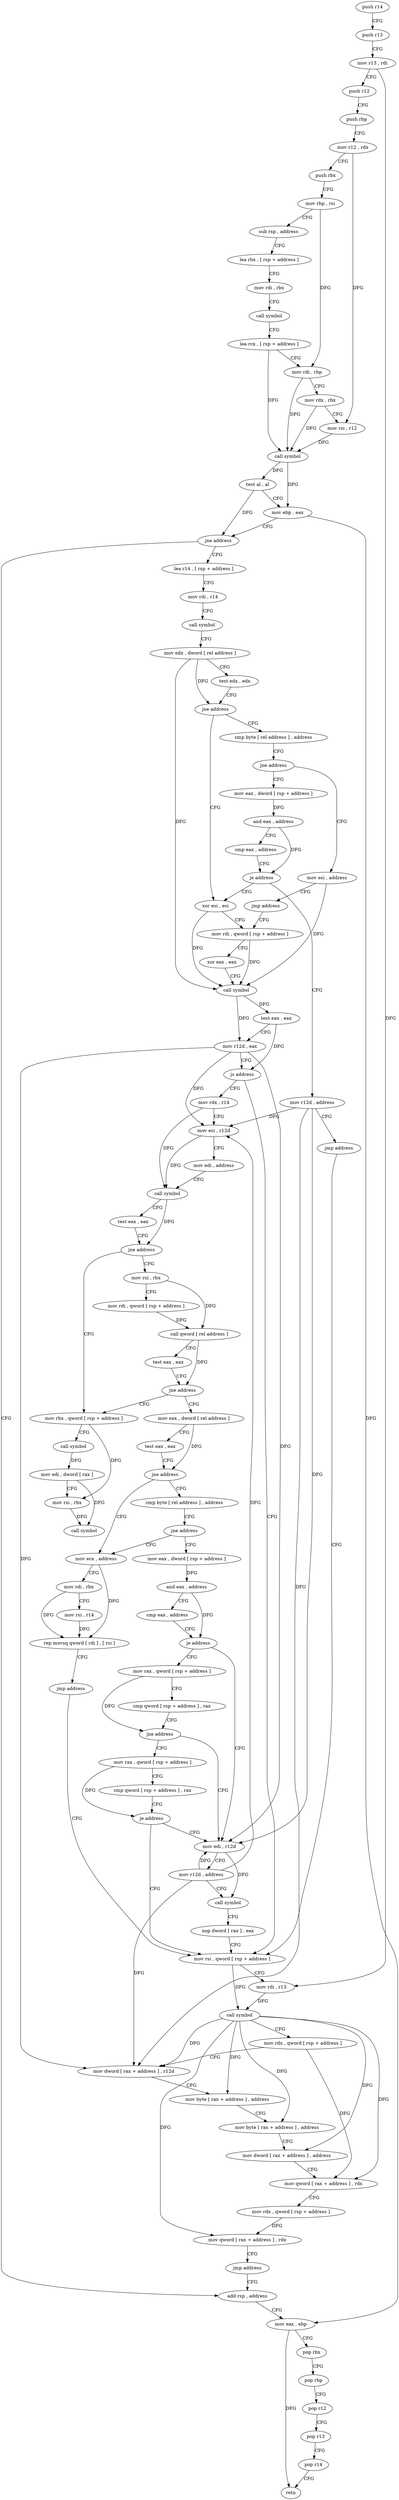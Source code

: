 digraph "func" {
"4246336" [label = "push r14" ]
"4246338" [label = "push r13" ]
"4246340" [label = "mov r13 , rdi" ]
"4246343" [label = "push r12" ]
"4246345" [label = "push rbp" ]
"4246346" [label = "mov r12 , rdx" ]
"4246349" [label = "push rbx" ]
"4246350" [label = "mov rbp , rsi" ]
"4246353" [label = "sub rsp , address" ]
"4246360" [label = "lea rbx , [ rsp + address ]" ]
"4246365" [label = "mov rdi , rbx" ]
"4246368" [label = "call symbol" ]
"4246373" [label = "lea rcx , [ rsp + address ]" ]
"4246378" [label = "mov rdi , rbp" ]
"4246381" [label = "mov rdx , rbx" ]
"4246384" [label = "mov rsi , r12" ]
"4246387" [label = "call symbol" ]
"4246392" [label = "test al , al" ]
"4246394" [label = "mov ebp , eax" ]
"4246396" [label = "jne address" ]
"4246416" [label = "lea r14 , [ rsp + address ]" ]
"4246398" [label = "add rsp , address" ]
"4246424" [label = "mov rdi , r14" ]
"4246427" [label = "call symbol" ]
"4246432" [label = "mov edx , dword [ rel address ]" ]
"4246438" [label = "test edx , edx" ]
"4246440" [label = "jne address" ]
"4246475" [label = "xor esi , esi" ]
"4246442" [label = "cmp byte [ rel address ] , address" ]
"4246405" [label = "mov eax , ebp" ]
"4246407" [label = "pop rbx" ]
"4246408" [label = "pop rbp" ]
"4246409" [label = "pop r12" ]
"4246411" [label = "pop r13" ]
"4246413" [label = "pop r14" ]
"4246415" [label = "retn" ]
"4246477" [label = "mov rdi , qword [ rsp + address ]" ]
"4246449" [label = "jne address" ]
"4246704" [label = "mov esi , address" ]
"4246455" [label = "mov eax , dword [ rsp + address ]" ]
"4246640" [label = "mov rsi , qword [ rsp + address ]" ]
"4246645" [label = "mov rdi , r13" ]
"4246648" [label = "call symbol" ]
"4246653" [label = "mov rdx , qword [ rsp + address ]" ]
"4246658" [label = "mov dword [ rax + address ] , r12d" ]
"4246662" [label = "mov byte [ rax + address ] , address" ]
"4246666" [label = "mov byte [ rax + address ] , address" ]
"4246670" [label = "mov dword [ rax + address ] , address" ]
"4246677" [label = "mov qword [ rax + address ] , rdx" ]
"4246681" [label = "mov rdx , qword [ rsp + address ]" ]
"4246686" [label = "mov qword [ rax + address ] , rdx" ]
"4246690" [label = "jmp address" ]
"4246500" [label = "mov rdx , r14" ]
"4246503" [label = "mov esi , r12d" ]
"4246506" [label = "mov edi , address" ]
"4246511" [label = "call symbol" ]
"4246516" [label = "test eax , eax" ]
"4246518" [label = "jne address" ]
"4246744" [label = "mov rbx , qword [ rsp + address ]" ]
"4246524" [label = "mov rsi , rbx" ]
"4246709" [label = "jmp address" ]
"4246459" [label = "and eax , address" ]
"4246464" [label = "cmp eax , address" ]
"4246469" [label = "je address" ]
"4246736" [label = "mov r12d , address" ]
"4246749" [label = "call symbol" ]
"4246754" [label = "mov edi , dword [ rax ]" ]
"4246756" [label = "mov rsi , rbx" ]
"4246759" [label = "call symbol" ]
"4246527" [label = "mov rdi , qword [ rsp + address ]" ]
"4246532" [label = "call qword [ rel address ]" ]
"4246538" [label = "test eax , eax" ]
"4246540" [label = "jne address" ]
"4246546" [label = "mov eax , dword [ rel address ]" ]
"4246482" [label = "xor eax , eax" ]
"4246484" [label = "call symbol" ]
"4246489" [label = "test eax , eax" ]
"4246491" [label = "mov r12d , eax" ]
"4246494" [label = "js address" ]
"4246742" [label = "jmp address" ]
"4246552" [label = "test eax , eax" ]
"4246554" [label = "jne address" ]
"4246720" [label = "mov ecx , address" ]
"4246560" [label = "cmp byte [ rel address ] , address" ]
"4246725" [label = "mov rdi , rbx" ]
"4246728" [label = "mov rsi , r14" ]
"4246731" [label = "rep movsq qword [ rdi ] , [ rsi ]" ]
"4246734" [label = "jmp address" ]
"4246567" [label = "jne address" ]
"4246573" [label = "mov eax , dword [ rsp + address ]" ]
"4246577" [label = "and eax , address" ]
"4246582" [label = "cmp eax , address" ]
"4246587" [label = "je address" ]
"4246619" [label = "mov edi , r12d" ]
"4246589" [label = "mov rax , qword [ rsp + address ]" ]
"4246622" [label = "mov r12d , address" ]
"4246628" [label = "call symbol" ]
"4246633" [label = "nop dword [ rax ] , eax" ]
"4246597" [label = "cmp qword [ rsp + address ] , rax" ]
"4246602" [label = "jne address" ]
"4246604" [label = "mov rax , qword [ rsp + address ]" ]
"4246612" [label = "cmp qword [ rsp + address ] , rax" ]
"4246617" [label = "je address" ]
"4246336" -> "4246338" [ label = "CFG" ]
"4246338" -> "4246340" [ label = "CFG" ]
"4246340" -> "4246343" [ label = "CFG" ]
"4246340" -> "4246645" [ label = "DFG" ]
"4246343" -> "4246345" [ label = "CFG" ]
"4246345" -> "4246346" [ label = "CFG" ]
"4246346" -> "4246349" [ label = "CFG" ]
"4246346" -> "4246384" [ label = "DFG" ]
"4246349" -> "4246350" [ label = "CFG" ]
"4246350" -> "4246353" [ label = "CFG" ]
"4246350" -> "4246378" [ label = "DFG" ]
"4246353" -> "4246360" [ label = "CFG" ]
"4246360" -> "4246365" [ label = "CFG" ]
"4246365" -> "4246368" [ label = "CFG" ]
"4246368" -> "4246373" [ label = "CFG" ]
"4246373" -> "4246378" [ label = "CFG" ]
"4246373" -> "4246387" [ label = "DFG" ]
"4246378" -> "4246381" [ label = "CFG" ]
"4246378" -> "4246387" [ label = "DFG" ]
"4246381" -> "4246384" [ label = "CFG" ]
"4246381" -> "4246387" [ label = "DFG" ]
"4246384" -> "4246387" [ label = "DFG" ]
"4246387" -> "4246392" [ label = "DFG" ]
"4246387" -> "4246394" [ label = "DFG" ]
"4246392" -> "4246394" [ label = "CFG" ]
"4246392" -> "4246396" [ label = "DFG" ]
"4246394" -> "4246396" [ label = "CFG" ]
"4246394" -> "4246405" [ label = "DFG" ]
"4246396" -> "4246416" [ label = "CFG" ]
"4246396" -> "4246398" [ label = "CFG" ]
"4246416" -> "4246424" [ label = "CFG" ]
"4246398" -> "4246405" [ label = "CFG" ]
"4246424" -> "4246427" [ label = "CFG" ]
"4246427" -> "4246432" [ label = "CFG" ]
"4246432" -> "4246438" [ label = "CFG" ]
"4246432" -> "4246440" [ label = "DFG" ]
"4246432" -> "4246484" [ label = "DFG" ]
"4246438" -> "4246440" [ label = "CFG" ]
"4246440" -> "4246475" [ label = "CFG" ]
"4246440" -> "4246442" [ label = "CFG" ]
"4246475" -> "4246477" [ label = "CFG" ]
"4246475" -> "4246484" [ label = "DFG" ]
"4246442" -> "4246449" [ label = "CFG" ]
"4246405" -> "4246407" [ label = "CFG" ]
"4246405" -> "4246415" [ label = "DFG" ]
"4246407" -> "4246408" [ label = "CFG" ]
"4246408" -> "4246409" [ label = "CFG" ]
"4246409" -> "4246411" [ label = "CFG" ]
"4246411" -> "4246413" [ label = "CFG" ]
"4246413" -> "4246415" [ label = "CFG" ]
"4246477" -> "4246482" [ label = "CFG" ]
"4246477" -> "4246484" [ label = "DFG" ]
"4246449" -> "4246704" [ label = "CFG" ]
"4246449" -> "4246455" [ label = "CFG" ]
"4246704" -> "4246709" [ label = "CFG" ]
"4246704" -> "4246484" [ label = "DFG" ]
"4246455" -> "4246459" [ label = "DFG" ]
"4246640" -> "4246645" [ label = "CFG" ]
"4246640" -> "4246648" [ label = "DFG" ]
"4246645" -> "4246648" [ label = "DFG" ]
"4246648" -> "4246653" [ label = "CFG" ]
"4246648" -> "4246658" [ label = "DFG" ]
"4246648" -> "4246662" [ label = "DFG" ]
"4246648" -> "4246666" [ label = "DFG" ]
"4246648" -> "4246670" [ label = "DFG" ]
"4246648" -> "4246677" [ label = "DFG" ]
"4246648" -> "4246686" [ label = "DFG" ]
"4246653" -> "4246658" [ label = "CFG" ]
"4246653" -> "4246677" [ label = "DFG" ]
"4246658" -> "4246662" [ label = "CFG" ]
"4246662" -> "4246666" [ label = "CFG" ]
"4246666" -> "4246670" [ label = "CFG" ]
"4246670" -> "4246677" [ label = "CFG" ]
"4246677" -> "4246681" [ label = "CFG" ]
"4246681" -> "4246686" [ label = "DFG" ]
"4246686" -> "4246690" [ label = "CFG" ]
"4246690" -> "4246398" [ label = "CFG" ]
"4246500" -> "4246503" [ label = "CFG" ]
"4246500" -> "4246511" [ label = "DFG" ]
"4246503" -> "4246506" [ label = "CFG" ]
"4246503" -> "4246511" [ label = "DFG" ]
"4246506" -> "4246511" [ label = "CFG" ]
"4246511" -> "4246516" [ label = "CFG" ]
"4246511" -> "4246518" [ label = "DFG" ]
"4246516" -> "4246518" [ label = "CFG" ]
"4246518" -> "4246744" [ label = "CFG" ]
"4246518" -> "4246524" [ label = "CFG" ]
"4246744" -> "4246749" [ label = "CFG" ]
"4246744" -> "4246756" [ label = "DFG" ]
"4246524" -> "4246527" [ label = "CFG" ]
"4246524" -> "4246532" [ label = "DFG" ]
"4246709" -> "4246477" [ label = "CFG" ]
"4246459" -> "4246464" [ label = "CFG" ]
"4246459" -> "4246469" [ label = "DFG" ]
"4246464" -> "4246469" [ label = "CFG" ]
"4246469" -> "4246736" [ label = "CFG" ]
"4246469" -> "4246475" [ label = "CFG" ]
"4246736" -> "4246742" [ label = "CFG" ]
"4246736" -> "4246658" [ label = "DFG" ]
"4246736" -> "4246503" [ label = "DFG" ]
"4246736" -> "4246619" [ label = "DFG" ]
"4246749" -> "4246754" [ label = "DFG" ]
"4246754" -> "4246756" [ label = "CFG" ]
"4246754" -> "4246759" [ label = "DFG" ]
"4246756" -> "4246759" [ label = "DFG" ]
"4246527" -> "4246532" [ label = "DFG" ]
"4246532" -> "4246538" [ label = "CFG" ]
"4246532" -> "4246540" [ label = "DFG" ]
"4246538" -> "4246540" [ label = "CFG" ]
"4246540" -> "4246744" [ label = "CFG" ]
"4246540" -> "4246546" [ label = "CFG" ]
"4246546" -> "4246552" [ label = "CFG" ]
"4246546" -> "4246554" [ label = "DFG" ]
"4246482" -> "4246484" [ label = "CFG" ]
"4246484" -> "4246489" [ label = "DFG" ]
"4246484" -> "4246491" [ label = "DFG" ]
"4246489" -> "4246491" [ label = "CFG" ]
"4246489" -> "4246494" [ label = "DFG" ]
"4246491" -> "4246494" [ label = "CFG" ]
"4246491" -> "4246658" [ label = "DFG" ]
"4246491" -> "4246503" [ label = "DFG" ]
"4246491" -> "4246619" [ label = "DFG" ]
"4246494" -> "4246640" [ label = "CFG" ]
"4246494" -> "4246500" [ label = "CFG" ]
"4246742" -> "4246640" [ label = "CFG" ]
"4246552" -> "4246554" [ label = "CFG" ]
"4246554" -> "4246720" [ label = "CFG" ]
"4246554" -> "4246560" [ label = "CFG" ]
"4246720" -> "4246725" [ label = "CFG" ]
"4246720" -> "4246731" [ label = "DFG" ]
"4246560" -> "4246567" [ label = "CFG" ]
"4246725" -> "4246728" [ label = "CFG" ]
"4246725" -> "4246731" [ label = "DFG" ]
"4246728" -> "4246731" [ label = "DFG" ]
"4246731" -> "4246734" [ label = "CFG" ]
"4246734" -> "4246640" [ label = "CFG" ]
"4246567" -> "4246720" [ label = "CFG" ]
"4246567" -> "4246573" [ label = "CFG" ]
"4246573" -> "4246577" [ label = "DFG" ]
"4246577" -> "4246582" [ label = "CFG" ]
"4246577" -> "4246587" [ label = "DFG" ]
"4246582" -> "4246587" [ label = "CFG" ]
"4246587" -> "4246619" [ label = "CFG" ]
"4246587" -> "4246589" [ label = "CFG" ]
"4246619" -> "4246622" [ label = "CFG" ]
"4246619" -> "4246628" [ label = "DFG" ]
"4246589" -> "4246597" [ label = "CFG" ]
"4246589" -> "4246602" [ label = "DFG" ]
"4246622" -> "4246628" [ label = "CFG" ]
"4246622" -> "4246658" [ label = "DFG" ]
"4246622" -> "4246503" [ label = "DFG" ]
"4246622" -> "4246619" [ label = "DFG" ]
"4246628" -> "4246633" [ label = "CFG" ]
"4246633" -> "4246640" [ label = "CFG" ]
"4246597" -> "4246602" [ label = "CFG" ]
"4246602" -> "4246619" [ label = "CFG" ]
"4246602" -> "4246604" [ label = "CFG" ]
"4246604" -> "4246612" [ label = "CFG" ]
"4246604" -> "4246617" [ label = "DFG" ]
"4246612" -> "4246617" [ label = "CFG" ]
"4246617" -> "4246640" [ label = "CFG" ]
"4246617" -> "4246619" [ label = "CFG" ]
}
